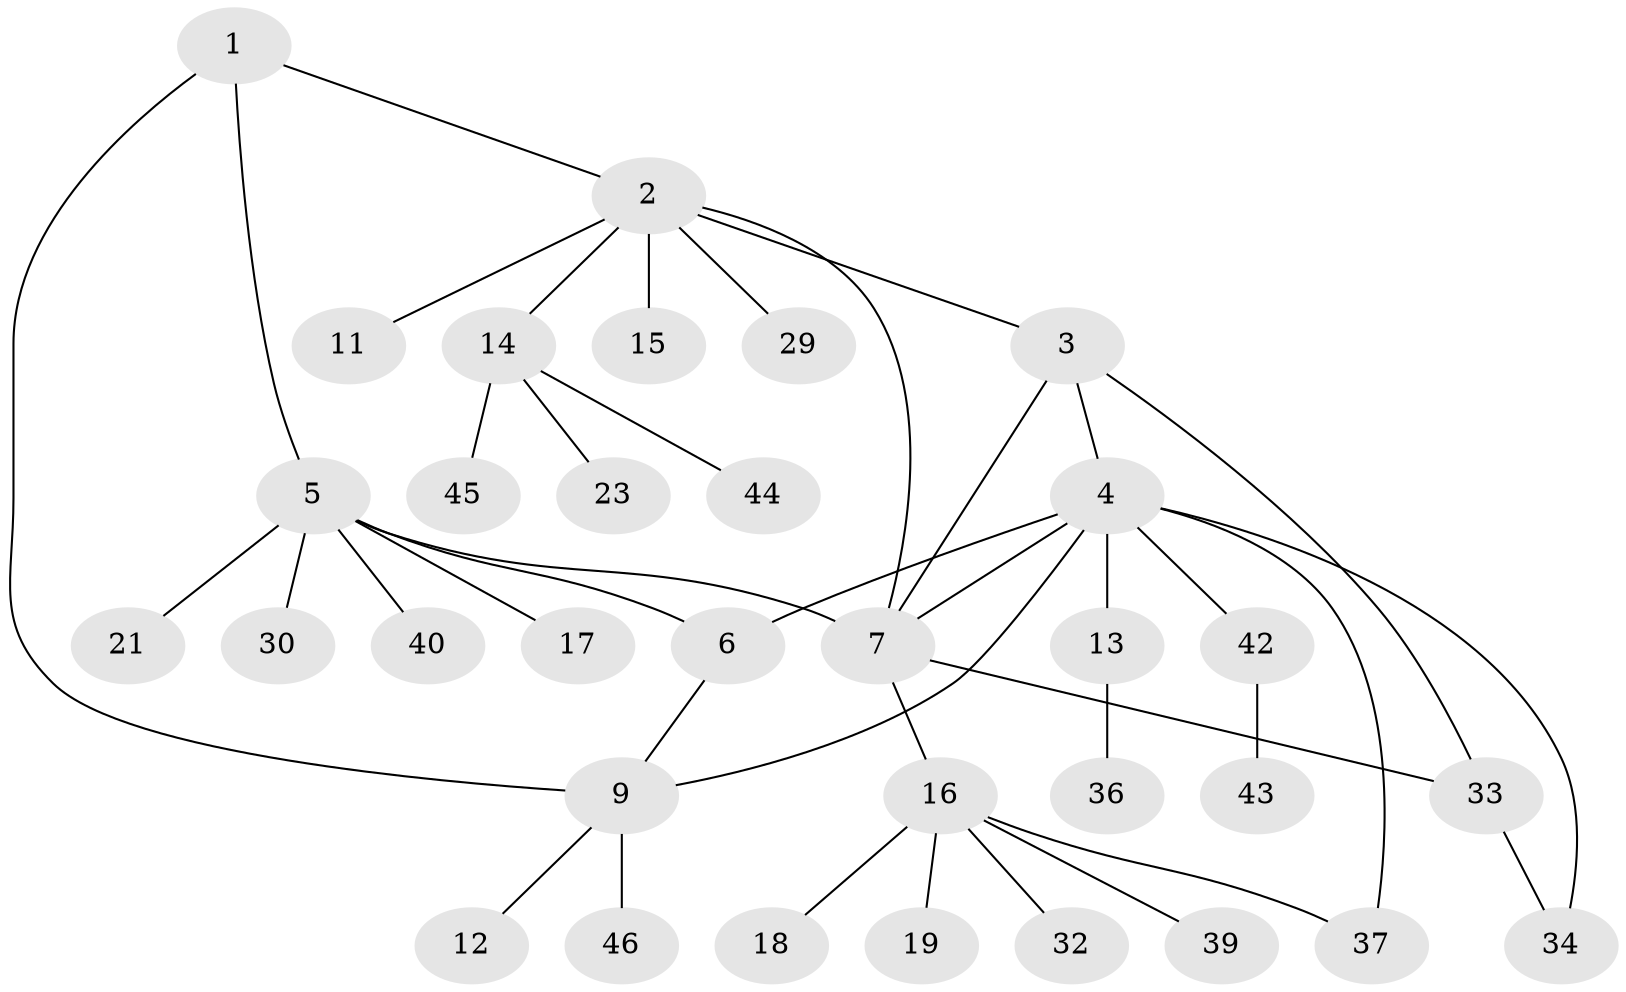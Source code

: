 // original degree distribution, {3: 0.1276595744680851, 8: 0.02127659574468085, 4: 0.02127659574468085, 5: 0.0425531914893617, 6: 0.06382978723404255, 2: 0.2553191489361702, 1: 0.44680851063829785, 7: 0.02127659574468085}
// Generated by graph-tools (version 1.1) at 2025/11/02/27/25 16:11:37]
// undirected, 33 vertices, 41 edges
graph export_dot {
graph [start="1"]
  node [color=gray90,style=filled];
  1;
  2 [super="+25"];
  3 [super="+28"];
  4 [super="+10"];
  5 [super="+20"];
  6;
  7 [super="+8"];
  9 [super="+26"];
  11;
  12 [super="+24"];
  13 [super="+22"];
  14 [super="+41"];
  15;
  16 [super="+27"];
  17 [super="+47"];
  18;
  19 [super="+31"];
  21;
  23;
  29;
  30;
  32;
  33 [super="+35"];
  34;
  36;
  37 [super="+38"];
  39;
  40;
  42;
  43;
  44;
  45;
  46;
  1 -- 2;
  1 -- 5;
  1 -- 9;
  2 -- 3;
  2 -- 7;
  2 -- 11;
  2 -- 14;
  2 -- 15;
  2 -- 29;
  3 -- 4;
  3 -- 33;
  3 -- 7;
  4 -- 6;
  4 -- 13;
  4 -- 34;
  4 -- 7;
  4 -- 9;
  4 -- 42;
  4 -- 37;
  5 -- 6;
  5 -- 7;
  5 -- 17;
  5 -- 40;
  5 -- 21;
  5 -- 30;
  6 -- 9;
  7 -- 16;
  7 -- 33;
  9 -- 12;
  9 -- 46;
  13 -- 36;
  14 -- 23;
  14 -- 44;
  14 -- 45;
  16 -- 18;
  16 -- 19;
  16 -- 32;
  16 -- 37;
  16 -- 39;
  33 -- 34;
  42 -- 43;
}
